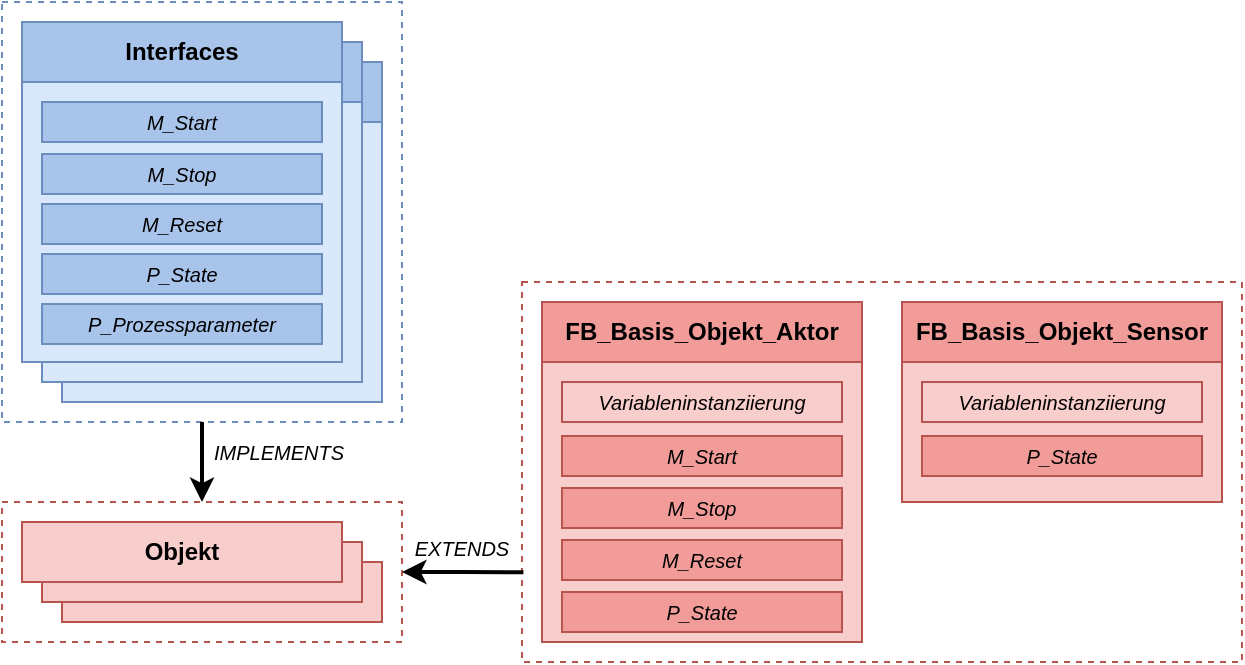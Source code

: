<mxfile version="25.0.3">
  <diagram name="Seite-1" id="GXxQywnVWwiY1Pih3j74">
    <mxGraphModel dx="950" dy="833" grid="1" gridSize="10" guides="1" tooltips="1" connect="1" arrows="1" fold="1" page="1" pageScale="1" pageWidth="827" pageHeight="1169" math="0" shadow="0">
      <root>
        <mxCell id="0" />
        <mxCell id="1" parent="0" />
        <mxCell id="V2av-RcEj_VX72b13KJN-3" value="&lt;div&gt;&lt;br&gt;&lt;/div&gt;&lt;div&gt;&lt;br&gt;&lt;/div&gt;" style="rounded=0;whiteSpace=wrap;html=1;fillColor=none;strokeColor=#b85450;dashed=1;" parent="1" vertex="1">
          <mxGeometry x="30" y="280" width="200" height="70" as="geometry" />
        </mxCell>
        <mxCell id="V2av-RcEj_VX72b13KJN-18" value="" style="group" parent="1" vertex="1" connectable="0">
          <mxGeometry x="60" y="60" width="170" height="180" as="geometry" />
        </mxCell>
        <mxCell id="V2av-RcEj_VX72b13KJN-19" value="" style="rounded=0;whiteSpace=wrap;html=1;fillColor=#dae8fc;strokeColor=#6c8ebf;" parent="V2av-RcEj_VX72b13KJN-18" vertex="1">
          <mxGeometry width="160" height="170" as="geometry" />
        </mxCell>
        <mxCell id="V2av-RcEj_VX72b13KJN-20" value="" style="rounded=0;whiteSpace=wrap;html=1;fillColor=#A9C4EB;strokeColor=#6c8ebf;" parent="V2av-RcEj_VX72b13KJN-18" vertex="1">
          <mxGeometry width="160" height="30" as="geometry" />
        </mxCell>
        <mxCell id="V2av-RcEj_VX72b13KJN-21" value="" style="rounded=0;whiteSpace=wrap;html=1;fillColor=none;strokeColor=#6c8ebf;dashed=1;" parent="V2av-RcEj_VX72b13KJN-18" vertex="1">
          <mxGeometry x="-30" y="-30" width="200" height="210" as="geometry" />
        </mxCell>
        <mxCell id="V2av-RcEj_VX72b13KJN-2" value="Skills" style="rounded=0;whiteSpace=wrap;html=1;fillColor=#f8cecc;strokeColor=#b85450;" parent="1" vertex="1">
          <mxGeometry x="60" y="310" width="160" height="30" as="geometry" />
        </mxCell>
        <mxCell id="V2av-RcEj_VX72b13KJN-1" value="Skills" style="rounded=0;whiteSpace=wrap;html=1;fillColor=#f8cecc;strokeColor=#b85450;" parent="1" vertex="1">
          <mxGeometry x="50" y="300" width="160" height="30" as="geometry" />
        </mxCell>
        <mxCell id="CfrQcP3zfwKJ1TcmI3UQ-12" value="" style="group" parent="1" vertex="1" connectable="0">
          <mxGeometry x="40" y="40" width="180" height="180" as="geometry" />
        </mxCell>
        <mxCell id="V2av-RcEj_VX72b13KJN-10" value="" style="group" parent="CfrQcP3zfwKJ1TcmI3UQ-12" vertex="1" connectable="0">
          <mxGeometry x="10" y="10" width="170" height="170" as="geometry" />
        </mxCell>
        <mxCell id="V2av-RcEj_VX72b13KJN-11" value="" style="rounded=0;whiteSpace=wrap;html=1;fillColor=#dae8fc;strokeColor=#6c8ebf;" parent="V2av-RcEj_VX72b13KJN-10" vertex="1">
          <mxGeometry width="160" height="170" as="geometry" />
        </mxCell>
        <mxCell id="V2av-RcEj_VX72b13KJN-12" value="" style="rounded=0;whiteSpace=wrap;html=1;fillColor=#A9C4EB;strokeColor=#6c8ebf;" parent="V2av-RcEj_VX72b13KJN-10" vertex="1">
          <mxGeometry width="160" height="30" as="geometry" />
        </mxCell>
        <mxCell id="CfrQcP3zfwKJ1TcmI3UQ-1" value="" style="rounded=0;whiteSpace=wrap;html=1;fillColor=#dae8fc;strokeColor=#6c8ebf;" parent="CfrQcP3zfwKJ1TcmI3UQ-12" vertex="1">
          <mxGeometry width="160" height="170" as="geometry" />
        </mxCell>
        <mxCell id="CfrQcP3zfwKJ1TcmI3UQ-2" value="&lt;b&gt;Interfaces&lt;/b&gt;" style="rounded=0;whiteSpace=wrap;html=1;fillColor=#A9C4EB;strokeColor=#6c8ebf;" parent="CfrQcP3zfwKJ1TcmI3UQ-12" vertex="1">
          <mxGeometry width="160" height="30" as="geometry" />
        </mxCell>
        <mxCell id="V2av-RcEj_VX72b13KJN-4" value="M_Start" style="rounded=0;whiteSpace=wrap;html=1;fillColor=#A9C4EB;strokeColor=#6c8ebf;fontSize=10;fontStyle=2" parent="CfrQcP3zfwKJ1TcmI3UQ-12" vertex="1">
          <mxGeometry x="10" y="40" width="140" height="20" as="geometry" />
        </mxCell>
        <mxCell id="V2av-RcEj_VX72b13KJN-5" value="M_Stop" style="rounded=0;whiteSpace=wrap;html=1;fillColor=#A9C4EB;strokeColor=#6c8ebf;fontSize=10;fontStyle=2" parent="CfrQcP3zfwKJ1TcmI3UQ-12" vertex="1">
          <mxGeometry x="10" y="66" width="140" height="20" as="geometry" />
        </mxCell>
        <mxCell id="V2av-RcEj_VX72b13KJN-6" value="M_Reset" style="rounded=0;whiteSpace=wrap;html=1;fillColor=#A9C4EB;strokeColor=#6c8ebf;fontSize=10;fontStyle=2" parent="CfrQcP3zfwKJ1TcmI3UQ-12" vertex="1">
          <mxGeometry x="10" y="91" width="140" height="20" as="geometry" />
        </mxCell>
        <mxCell id="V2av-RcEj_VX72b13KJN-7" value="P_State" style="rounded=0;whiteSpace=wrap;html=1;fillColor=#A9C4EB;strokeColor=#6c8ebf;fontSize=10;fontStyle=2" parent="CfrQcP3zfwKJ1TcmI3UQ-12" vertex="1">
          <mxGeometry x="10" y="116" width="140" height="20" as="geometry" />
        </mxCell>
        <mxCell id="V2av-RcEj_VX72b13KJN-8" value="P_Prozessparameter" style="rounded=0;whiteSpace=wrap;html=1;fillColor=#A9C4EB;strokeColor=#6c8ebf;fontSize=10;fontStyle=2" parent="CfrQcP3zfwKJ1TcmI3UQ-12" vertex="1">
          <mxGeometry x="10" y="141" width="140" height="20" as="geometry" />
        </mxCell>
        <mxCell id="CfrQcP3zfwKJ1TcmI3UQ-8" value="&lt;b&gt;Objekt&lt;/b&gt;" style="rounded=0;whiteSpace=wrap;html=1;fillColor=#f8cecc;strokeColor=#b85450;" parent="1" vertex="1">
          <mxGeometry x="40" y="290" width="160" height="30" as="geometry" />
        </mxCell>
        <mxCell id="CfrQcP3zfwKJ1TcmI3UQ-23" value="IMPLEMENTS" style="text;html=1;align=left;verticalAlign=middle;whiteSpace=wrap;rounded=0;fontSize=10;fontStyle=2" parent="1" vertex="1">
          <mxGeometry x="134" y="240" width="86" height="30" as="geometry" />
        </mxCell>
        <mxCell id="CfrQcP3zfwKJ1TcmI3UQ-24" value="EXTENDS" style="text;html=1;align=center;verticalAlign=middle;whiteSpace=wrap;rounded=0;fontSize=10;fontStyle=2" parent="1" vertex="1">
          <mxGeometry x="225" y="288" width="70" height="30" as="geometry" />
        </mxCell>
        <mxCell id="CfrQcP3zfwKJ1TcmI3UQ-5" value="&lt;b&gt;FB_Basis_Objekt_Aktor&lt;/b&gt;" style="rounded=0;whiteSpace=wrap;html=1;fillColor=#F19C99;strokeColor=#b85450;" parent="1" vertex="1">
          <mxGeometry x="300" y="180" width="160" height="30" as="geometry" />
        </mxCell>
        <mxCell id="V2av-RcEj_VX72b13KJN-22" style="edgeStyle=orthogonalEdgeStyle;rounded=0;orthogonalLoop=1;jettySize=auto;html=1;entryX=0.5;entryY=0;entryDx=0;entryDy=0;strokeWidth=2;" parent="1" source="V2av-RcEj_VX72b13KJN-21" target="V2av-RcEj_VX72b13KJN-3" edge="1">
          <mxGeometry relative="1" as="geometry" />
        </mxCell>
        <mxCell id="V2av-RcEj_VX72b13KJN-23" value="" style="rounded=0;whiteSpace=wrap;html=1;fillColor=#f8cecc;strokeColor=#b85450;" parent="1" vertex="1">
          <mxGeometry x="300" y="210" width="160" height="140" as="geometry" />
        </mxCell>
        <mxCell id="V2av-RcEj_VX72b13KJN-24" value="M_Start" style="rounded=0;whiteSpace=wrap;html=1;fillColor=#F19C99;strokeColor=#b85450;fontSize=10;fontStyle=2" parent="1" vertex="1">
          <mxGeometry x="310" y="247" width="140" height="20" as="geometry" />
        </mxCell>
        <mxCell id="V2av-RcEj_VX72b13KJN-25" value="M_Stop" style="rounded=0;whiteSpace=wrap;html=1;fillColor=#F19C99;strokeColor=#b85450;fontSize=10;fontStyle=2" parent="1" vertex="1">
          <mxGeometry x="310" y="273" width="140" height="20" as="geometry" />
        </mxCell>
        <mxCell id="V2av-RcEj_VX72b13KJN-26" value="M_Reset" style="rounded=0;whiteSpace=wrap;html=1;fillColor=#F19C99;strokeColor=#b85450;fontSize=10;fontStyle=2" parent="1" vertex="1">
          <mxGeometry x="310" y="299" width="140" height="20" as="geometry" />
        </mxCell>
        <mxCell id="V2av-RcEj_VX72b13KJN-27" value="P_State" style="rounded=0;whiteSpace=wrap;html=1;fillColor=#F19C99;strokeColor=#b85450;fontSize=10;fontStyle=2" parent="1" vertex="1">
          <mxGeometry x="310" y="325" width="140" height="20" as="geometry" />
        </mxCell>
        <mxCell id="V2av-RcEj_VX72b13KJN-29" value="Variableninstanziierung" style="rounded=0;whiteSpace=wrap;html=1;fillColor=#f8cecc;strokeColor=#b85450;fontSize=10;fontStyle=2" parent="1" vertex="1">
          <mxGeometry x="310" y="220" width="140" height="20" as="geometry" />
        </mxCell>
        <mxCell id="_XdkVeYzYI6KgAs6iTIR-1" value="&lt;b&gt;FB_Basis_Objekt_Sensor&lt;/b&gt;" style="rounded=0;whiteSpace=wrap;html=1;fillColor=#F19C99;strokeColor=#b85450;" vertex="1" parent="1">
          <mxGeometry x="480" y="180" width="160" height="30" as="geometry" />
        </mxCell>
        <mxCell id="_XdkVeYzYI6KgAs6iTIR-2" value="" style="rounded=0;whiteSpace=wrap;html=1;fillColor=#f8cecc;strokeColor=#b85450;" vertex="1" parent="1">
          <mxGeometry x="480" y="210" width="160" height="70" as="geometry" />
        </mxCell>
        <mxCell id="_XdkVeYzYI6KgAs6iTIR-6" value="P_State" style="rounded=0;whiteSpace=wrap;html=1;fillColor=#F19C99;strokeColor=#b85450;fontSize=10;fontStyle=2" vertex="1" parent="1">
          <mxGeometry x="490" y="247" width="140" height="20" as="geometry" />
        </mxCell>
        <mxCell id="_XdkVeYzYI6KgAs6iTIR-7" value="Variableninstanziierung" style="rounded=0;whiteSpace=wrap;html=1;fillColor=#f8cecc;strokeColor=#b85450;fontSize=10;fontStyle=2" vertex="1" parent="1">
          <mxGeometry x="490" y="220" width="140" height="20" as="geometry" />
        </mxCell>
        <mxCell id="_XdkVeYzYI6KgAs6iTIR-8" value="&lt;div&gt;&lt;br&gt;&lt;/div&gt;&lt;div&gt;&lt;br&gt;&lt;/div&gt;" style="rounded=0;whiteSpace=wrap;html=1;fillColor=none;strokeColor=#b85450;dashed=1;" vertex="1" parent="1">
          <mxGeometry x="290" y="170" width="360" height="190" as="geometry" />
        </mxCell>
        <mxCell id="_XdkVeYzYI6KgAs6iTIR-9" style="edgeStyle=orthogonalEdgeStyle;rounded=0;orthogonalLoop=1;jettySize=auto;html=1;entryX=0.002;entryY=0.764;entryDx=0;entryDy=0;entryPerimeter=0;endArrow=none;endFill=0;startArrow=classic;startFill=1;strokeWidth=2;" edge="1" parent="1" source="V2av-RcEj_VX72b13KJN-3" target="_XdkVeYzYI6KgAs6iTIR-8">
          <mxGeometry relative="1" as="geometry" />
        </mxCell>
      </root>
    </mxGraphModel>
  </diagram>
</mxfile>
